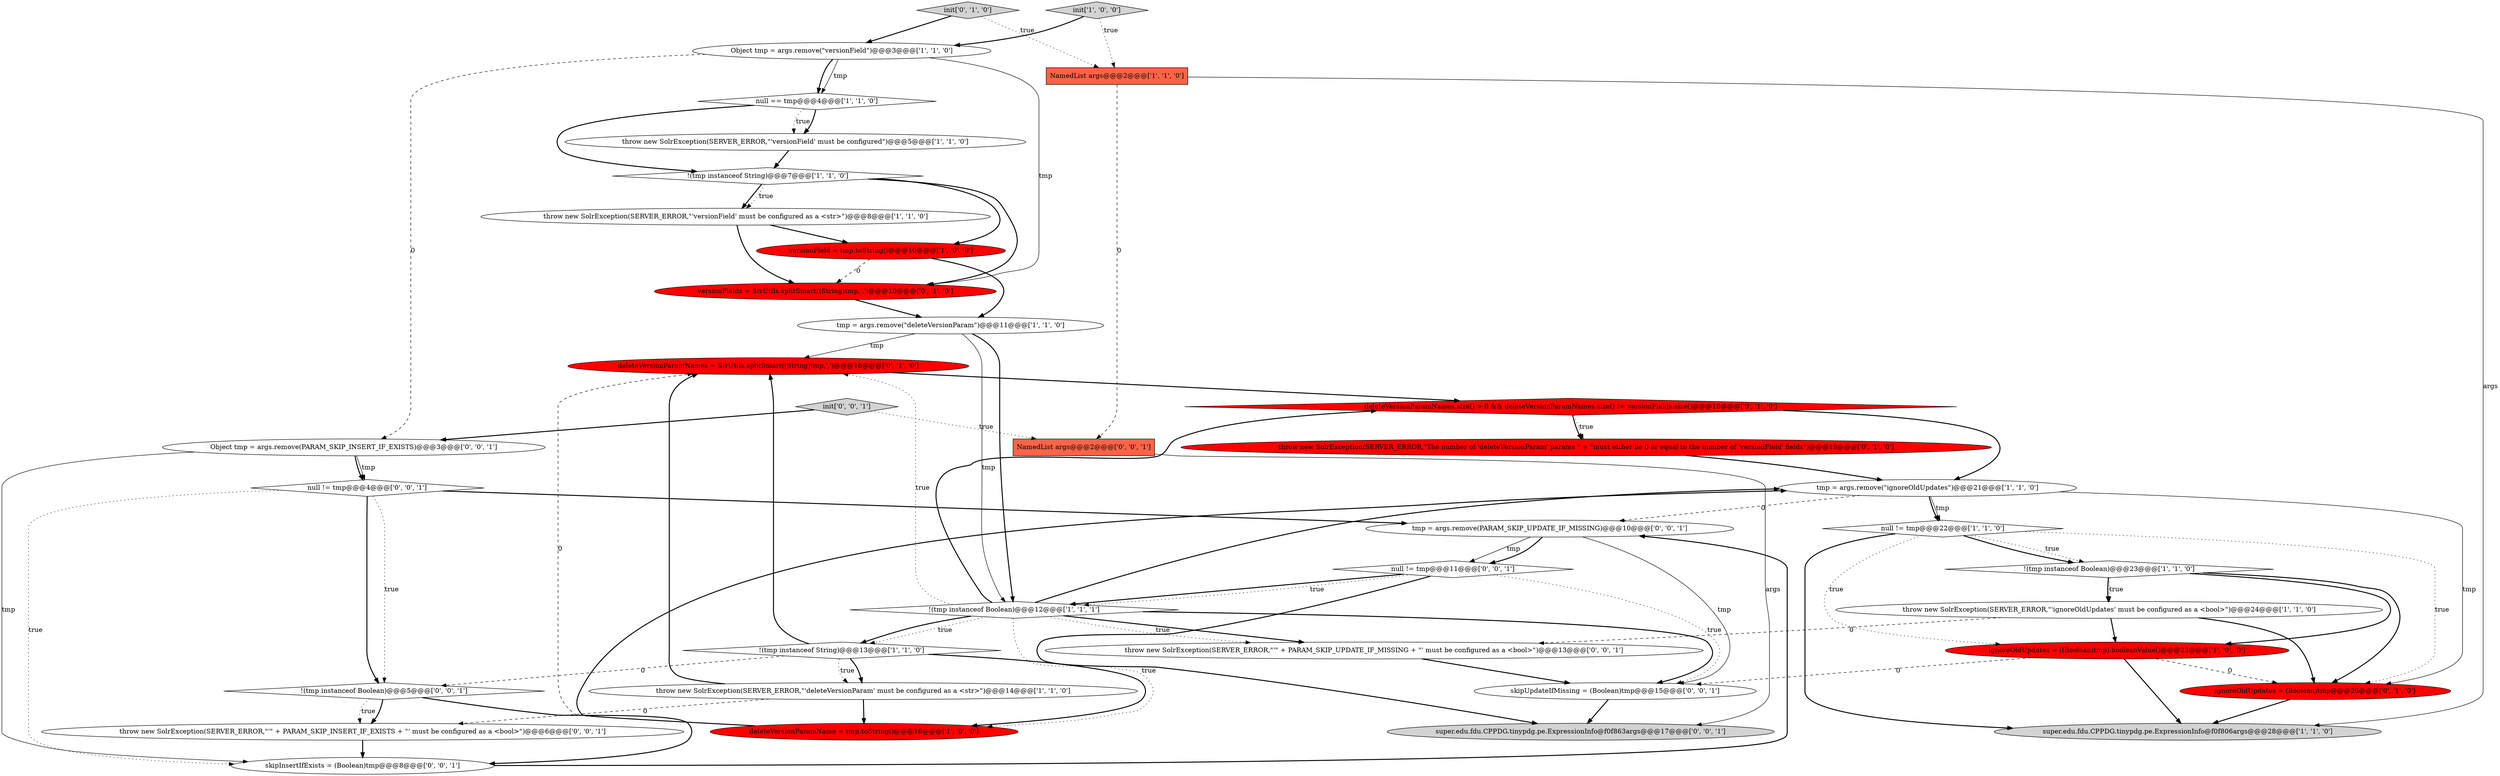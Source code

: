 digraph {
0 [style = filled, label = "null == tmp@@@4@@@['1', '1', '0']", fillcolor = white, shape = diamond image = "AAA0AAABBB1BBB"];
9 [style = filled, label = "NamedList args@@@2@@@['1', '1', '0']", fillcolor = tomato, shape = box image = "AAA0AAABBB1BBB"];
34 [style = filled, label = "null != tmp@@@4@@@['0', '0', '1']", fillcolor = white, shape = diamond image = "AAA0AAABBB3BBB"];
22 [style = filled, label = "init['0', '1', '0']", fillcolor = lightgray, shape = diamond image = "AAA0AAABBB2BBB"];
19 [style = filled, label = "throw new SolrException(SERVER_ERROR,\"The number of 'deleteVersionParam' params \" + \"must either be 0 or equal to the number of 'versionField' fields\")@@@19@@@['0', '1', '0']", fillcolor = red, shape = ellipse image = "AAA1AAABBB2BBB"];
25 [style = filled, label = "NamedList args@@@2@@@['0', '0', '1']", fillcolor = tomato, shape = box image = "AAA0AAABBB3BBB"];
32 [style = filled, label = "throw new SolrException(SERVER_ERROR,\"'\" + PARAM_SKIP_UPDATE_IF_MISSING + \"' must be configured as a <bool>\")@@@13@@@['0', '0', '1']", fillcolor = white, shape = ellipse image = "AAA0AAABBB3BBB"];
15 [style = filled, label = "throw new SolrException(SERVER_ERROR,\"'ignoreOldUpdates' must be configured as a <bool>\")@@@24@@@['1', '1', '0']", fillcolor = white, shape = ellipse image = "AAA0AAABBB1BBB"];
21 [style = filled, label = "versionFields = StrUtils.splitSmart((String)tmp,',')@@@10@@@['0', '1', '0']", fillcolor = red, shape = ellipse image = "AAA1AAABBB2BBB"];
18 [style = filled, label = "null != tmp@@@22@@@['1', '1', '0']", fillcolor = white, shape = diamond image = "AAA0AAABBB1BBB"];
27 [style = filled, label = "!(tmp instanceof Boolean)@@@5@@@['0', '0', '1']", fillcolor = white, shape = diamond image = "AAA0AAABBB3BBB"];
7 [style = filled, label = "!(tmp instanceof Boolean)@@@23@@@['1', '1', '0']", fillcolor = white, shape = diamond image = "AAA0AAABBB1BBB"];
2 [style = filled, label = "Object tmp = args.remove(\"versionField\")@@@3@@@['1', '1', '0']", fillcolor = white, shape = ellipse image = "AAA0AAABBB1BBB"];
30 [style = filled, label = "throw new SolrException(SERVER_ERROR,\"'\" + PARAM_SKIP_INSERT_IF_EXISTS + \"' must be configured as a <bool>\")@@@6@@@['0', '0', '1']", fillcolor = white, shape = ellipse image = "AAA0AAABBB3BBB"];
31 [style = filled, label = "skipInsertIfExists = (Boolean)tmp@@@8@@@['0', '0', '1']", fillcolor = white, shape = ellipse image = "AAA0AAABBB3BBB"];
20 [style = filled, label = "deleteVersionParamNames = StrUtils.splitSmart((String)tmp,',')@@@16@@@['0', '1', '0']", fillcolor = red, shape = ellipse image = "AAA1AAABBB2BBB"];
13 [style = filled, label = "super.edu.fdu.CPPDG.tinypdg.pe.ExpressionInfo@f0f806args@@@28@@@['1', '1', '0']", fillcolor = lightgray, shape = ellipse image = "AAA0AAABBB1BBB"];
24 [style = filled, label = "ignoreOldUpdates = (Boolean)tmp@@@26@@@['0', '1', '0']", fillcolor = red, shape = ellipse image = "AAA1AAABBB2BBB"];
3 [style = filled, label = "throw new SolrException(SERVER_ERROR,\"'deleteVersionParam' must be configured as a <str>\")@@@14@@@['1', '1', '0']", fillcolor = white, shape = ellipse image = "AAA0AAABBB1BBB"];
4 [style = filled, label = "tmp = args.remove(\"deleteVersionParam\")@@@11@@@['1', '1', '0']", fillcolor = white, shape = ellipse image = "AAA0AAABBB1BBB"];
11 [style = filled, label = "!(tmp instanceof Boolean)@@@12@@@['1', '1', '1']", fillcolor = white, shape = diamond image = "AAA0AAABBB1BBB"];
33 [style = filled, label = "skipUpdateIfMissing = (Boolean)tmp@@@15@@@['0', '0', '1']", fillcolor = white, shape = ellipse image = "AAA0AAABBB3BBB"];
36 [style = filled, label = "null != tmp@@@11@@@['0', '0', '1']", fillcolor = white, shape = diamond image = "AAA0AAABBB3BBB"];
12 [style = filled, label = "throw new SolrException(SERVER_ERROR,\"'versionField' must be configured\")@@@5@@@['1', '1', '0']", fillcolor = white, shape = ellipse image = "AAA0AAABBB1BBB"];
28 [style = filled, label = "Object tmp = args.remove(PARAM_SKIP_INSERT_IF_EXISTS)@@@3@@@['0', '0', '1']", fillcolor = white, shape = ellipse image = "AAA0AAABBB3BBB"];
1 [style = filled, label = "versionField = tmp.toString()@@@10@@@['1', '0', '0']", fillcolor = red, shape = ellipse image = "AAA1AAABBB1BBB"];
10 [style = filled, label = "ignoreOldUpdates = ((Boolean)tmp).booleanValue()@@@23@@@['1', '0', '0']", fillcolor = red, shape = ellipse image = "AAA1AAABBB1BBB"];
16 [style = filled, label = "!(tmp instanceof String)@@@7@@@['1', '1', '0']", fillcolor = white, shape = diamond image = "AAA0AAABBB1BBB"];
17 [style = filled, label = "deleteVersionParamName = tmp.toString()@@@16@@@['1', '0', '0']", fillcolor = red, shape = ellipse image = "AAA1AAABBB1BBB"];
5 [style = filled, label = "!(tmp instanceof String)@@@13@@@['1', '1', '0']", fillcolor = white, shape = diamond image = "AAA0AAABBB1BBB"];
26 [style = filled, label = "super.edu.fdu.CPPDG.tinypdg.pe.ExpressionInfo@f0f863args@@@17@@@['0', '0', '1']", fillcolor = lightgray, shape = ellipse image = "AAA0AAABBB3BBB"];
23 [style = filled, label = "deleteVersionParamNames.size() > 0 && deleteVersionParamNames.size() != versionFields.size()@@@18@@@['0', '1', '0']", fillcolor = red, shape = diamond image = "AAA1AAABBB2BBB"];
6 [style = filled, label = "tmp = args.remove(\"ignoreOldUpdates\")@@@21@@@['1', '1', '0']", fillcolor = white, shape = ellipse image = "AAA0AAABBB1BBB"];
14 [style = filled, label = "throw new SolrException(SERVER_ERROR,\"'versionField' must be configured as a <str>\")@@@8@@@['1', '1', '0']", fillcolor = white, shape = ellipse image = "AAA0AAABBB1BBB"];
8 [style = filled, label = "init['1', '0', '0']", fillcolor = lightgray, shape = diamond image = "AAA0AAABBB1BBB"];
35 [style = filled, label = "tmp = args.remove(PARAM_SKIP_UPDATE_IF_MISSING)@@@10@@@['0', '0', '1']", fillcolor = white, shape = ellipse image = "AAA0AAABBB3BBB"];
29 [style = filled, label = "init['0', '0', '1']", fillcolor = lightgray, shape = diamond image = "AAA0AAABBB3BBB"];
5->3 [style = bold, label=""];
0->12 [style = dotted, label="true"];
15->10 [style = bold, label=""];
5->20 [style = bold, label=""];
4->11 [style = solid, label="tmp"];
36->11 [style = bold, label=""];
6->35 [style = dashed, label="0"];
36->11 [style = dotted, label="true"];
9->13 [style = solid, label="args"];
34->27 [style = dotted, label="true"];
31->35 [style = bold, label=""];
17->20 [style = dashed, label="0"];
11->33 [style = bold, label=""];
16->14 [style = bold, label=""];
10->24 [style = dashed, label="0"];
1->4 [style = bold, label=""];
27->30 [style = bold, label=""];
27->31 [style = bold, label=""];
11->5 [style = dotted, label="true"];
23->19 [style = dotted, label="true"];
5->3 [style = dotted, label="true"];
19->6 [style = bold, label=""];
5->17 [style = bold, label=""];
2->0 [style = solid, label="tmp"];
7->24 [style = bold, label=""];
5->27 [style = dashed, label="0"];
34->31 [style = dotted, label="true"];
20->23 [style = bold, label=""];
35->33 [style = solid, label="tmp"];
16->14 [style = dotted, label="true"];
2->28 [style = dashed, label="0"];
28->34 [style = solid, label="tmp"];
34->35 [style = bold, label=""];
22->9 [style = dotted, label="true"];
18->7 [style = bold, label=""];
14->21 [style = bold, label=""];
6->18 [style = solid, label="tmp"];
24->13 [style = bold, label=""];
21->4 [style = bold, label=""];
0->16 [style = bold, label=""];
3->30 [style = dashed, label="0"];
18->7 [style = dotted, label="true"];
22->2 [style = bold, label=""];
17->6 [style = bold, label=""];
6->18 [style = bold, label=""];
0->12 [style = bold, label=""];
18->24 [style = dotted, label="true"];
11->17 [style = dotted, label="true"];
2->21 [style = solid, label="tmp"];
15->32 [style = dashed, label="0"];
11->32 [style = bold, label=""];
7->15 [style = dotted, label="true"];
32->33 [style = bold, label=""];
28->31 [style = solid, label="tmp"];
33->26 [style = bold, label=""];
18->10 [style = dotted, label="true"];
11->20 [style = dotted, label="true"];
11->5 [style = bold, label=""];
2->0 [style = bold, label=""];
10->13 [style = bold, label=""];
16->1 [style = bold, label=""];
25->26 [style = solid, label="args"];
8->2 [style = bold, label=""];
30->31 [style = bold, label=""];
23->19 [style = bold, label=""];
23->6 [style = bold, label=""];
9->25 [style = dashed, label="0"];
3->17 [style = bold, label=""];
7->15 [style = bold, label=""];
8->9 [style = dotted, label="true"];
29->25 [style = dotted, label="true"];
36->33 [style = dotted, label="true"];
11->32 [style = dotted, label="true"];
28->34 [style = bold, label=""];
7->10 [style = bold, label=""];
11->6 [style = bold, label=""];
10->33 [style = dashed, label="0"];
1->21 [style = dashed, label="0"];
12->16 [style = bold, label=""];
36->26 [style = bold, label=""];
6->24 [style = solid, label="tmp"];
14->1 [style = bold, label=""];
29->28 [style = bold, label=""];
4->20 [style = solid, label="tmp"];
27->30 [style = dotted, label="true"];
3->20 [style = bold, label=""];
35->36 [style = solid, label="tmp"];
16->21 [style = bold, label=""];
15->24 [style = bold, label=""];
18->13 [style = bold, label=""];
35->36 [style = bold, label=""];
4->11 [style = bold, label=""];
11->23 [style = bold, label=""];
34->27 [style = bold, label=""];
}
